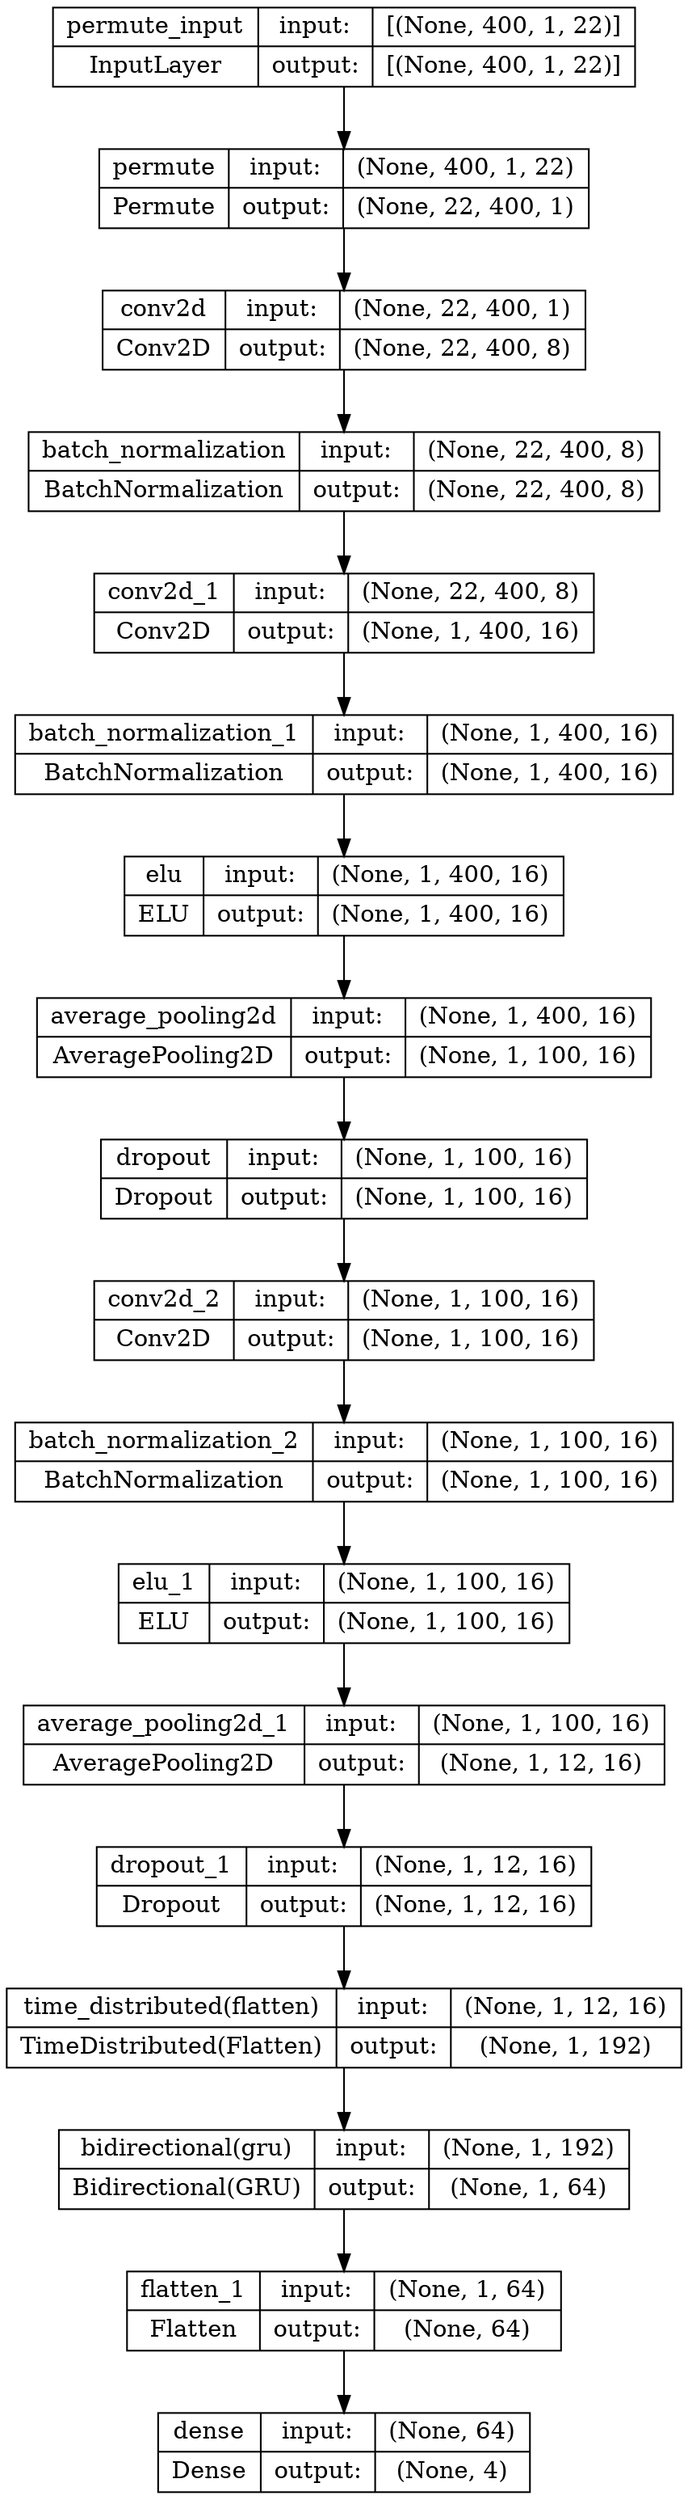digraph G {
	graph [bb="0,0,401,1458",
		concentrate=True,
		dpi=96,
		rankdir=TB
	];
	node [label="\N",
		shape=record
	];
	139694701853616	[height=0.65278,
		label="{permute_input|InputLayer}|{input:|output:}|{{[(None, 400, 1, 22)]}|{[(None, 400, 1, 22)]}}",
		pos="200.5,1434.5",
		rects="27.5,1434.5,149.5,1457.5 27.5,1411.5,149.5,1434.5 149.5,1434.5,217.5,1457.5 149.5,1411.5,217.5,1434.5 217.5,1434.5,373.5,1457.5 \
217.5,1411.5,373.5,1434.5",
		width=4.8056];
	139694732142112	[height=0.65278,
		label="{permute|Permute}|{input:|output:}|{{(None, 400, 1, 22)}|{(None, 22, 400, 1)}}",
		pos="200.5,1351.5",
		rects="55,1351.5,132,1374.5 55,1328.5,132,1351.5 132,1351.5,200,1374.5 132,1328.5,200,1351.5 200,1351.5,346,1374.5 200,1328.5,346,1351.5",
		width=4.0417];
	139694701853616 -> 139694732142112	[pos="e,200.5,1374.6 200.5,1411.4 200.5,1403.2 200.5,1393.7 200.5,1384.7"];
	139694729988416	[height=0.65278,
		label="{conv2d|Conv2D}|{input:|output:}|{{(None, 22, 400, 1)}|{(None, 22, 400, 8)}}",
		pos="200.5,1268.5",
		rects="57,1268.5,130,1291.5 57,1245.5,130,1268.5 130,1268.5,198,1291.5 130,1245.5,198,1268.5 198,1268.5,344,1291.5 198,1245.5,344,1268.5",
		width=3.9861];
	139694732142112 -> 139694729988416	[pos="e,200.5,1291.6 200.5,1328.4 200.5,1320.2 200.5,1310.7 200.5,1301.7"];
	139694729990144	[height=0.65278,
		label="{batch_normalization|BatchNormalization}|{input:|output:}|{{(None, 22, 400, 8)}|{(None, 22, 400, 8)}}",
		pos="200.5,1185.5",
		rects="13,1185.5,174,1208.5 13,1162.5,174,1185.5 174,1185.5,242,1208.5 174,1162.5,242,1185.5 242,1185.5,388,1208.5 242,1162.5,388,1185.5",
		width=5.2083];
	139694729988416 -> 139694729990144	[pos="e,200.5,1208.6 200.5,1245.4 200.5,1237.2 200.5,1227.7 200.5,1218.7"];
	139694714237520	[height=0.65278,
		label="{conv2d_1|Conv2D}|{input:|output:}|{{(None, 22, 400, 8)}|{(None, 1, 400, 16)}}",
		pos="200.5,1102.5",
		rects="52,1102.5,135,1125.5 52,1079.5,135,1102.5 135,1102.5,203,1125.5 135,1079.5,203,1102.5 203,1102.5,349,1125.5 203,1079.5,349,1102.5",
		width=4.125];
	139694729990144 -> 139694714237520	[pos="e,200.5,1125.6 200.5,1162.4 200.5,1154.2 200.5,1144.7 200.5,1135.7"];
	139694714237616	[height=0.65278,
		label="{batch_normalization_1|BatchNormalization}|{input:|output:}|{{(None, 1, 400, 16)}|{(None, 1, 400, 16)}}",
		pos="200.5,1019.5",
		rects="5,1019.5,182,1042.5 5,996.5,182,1019.5 182,1019.5,250,1042.5 182,996.5,250,1019.5 250,1019.5,396,1042.5 250,996.5,396,1019.5",
		width=5.4306];
	139694714237520 -> 139694714237616	[pos="e,200.5,1042.6 200.5,1079.4 200.5,1071.2 200.5,1061.7 200.5,1052.7"];
	139694714239008	[height=0.65278,
		label="{elu|ELU}|{input:|output:}|{{(None, 1, 400, 16)}|{(None, 1, 400, 16)}}",
		pos="200.5,936.5",
		rects="70,936.5,117,959.5 70,913.5,117,936.5 117,936.5,185,959.5 117,913.5,185,936.5 185,936.5,331,959.5 185,913.5,331,936.5",
		width=3.625];
	139694714237616 -> 139694714239008	[pos="e,200.5,959.61 200.5,996.37 200.5,988.15 200.5,978.66 200.5,969.73"];
	139694714240256	[height=0.65278,
		label="{average_pooling2d|AveragePooling2D}|{input:|output:}|{{(None, 1, 400, 16)}|{(None, 1, 100, 16)}}",
		pos="200.5,853.5",
		rects="18,853.5,169,876.5 18,830.5,169,853.5 169,853.5,237,876.5 169,830.5,237,853.5 237,853.5,383,876.5 237,830.5,383,853.5",
		width=5.0694];
	139694714239008 -> 139694714240256	[pos="e,200.5,876.61 200.5,913.37 200.5,905.15 200.5,895.66 200.5,886.73"];
	139694714240976	[height=0.65278,
		label="{dropout|Dropout}|{input:|output:}|{{(None, 1, 100, 16)}|{(None, 1, 100, 16)}}",
		pos="200.5,770.5",
		rects="56,770.5,131,793.5 56,747.5,131,770.5 131,770.5,199,793.5 131,747.5,199,770.5 199,770.5,345,793.5 199,747.5,345,770.5",
		width=4.0139];
	139694714240256 -> 139694714240976	[pos="e,200.5,793.61 200.5,830.37 200.5,822.15 200.5,812.66 200.5,803.73"];
	139694701838976	[height=0.65278,
		label="{conv2d_2|Conv2D}|{input:|output:}|{{(None, 1, 100, 16)}|{(None, 1, 100, 16)}}",
		pos="200.5,687.5",
		rects="52,687.5,135,710.5 52,664.5,135,687.5 135,687.5,203,710.5 135,664.5,203,687.5 203,687.5,349,710.5 203,664.5,349,687.5",
		width=4.125];
	139694714240976 -> 139694701838976	[pos="e,200.5,710.61 200.5,747.37 200.5,739.15 200.5,729.66 200.5,720.73"];
	139694701839312	[height=0.65278,
		label="{batch_normalization_2|BatchNormalization}|{input:|output:}|{{(None, 1, 100, 16)}|{(None, 1, 100, 16)}}",
		pos="200.5,604.5",
		rects="5,604.5,182,627.5 5,581.5,182,604.5 182,604.5,250,627.5 182,581.5,250,604.5 250,604.5,396,627.5 250,581.5,396,604.5",
		width=5.4306];
	139694701838976 -> 139694701839312	[pos="e,200.5,627.61 200.5,664.37 200.5,656.15 200.5,646.66 200.5,637.73"];
	139694701840656	[height=0.65278,
		label="{elu_1|ELU}|{input:|output:}|{{(None, 1, 100, 16)}|{(None, 1, 100, 16)}}",
		pos="200.5,521.5",
		rects="66.5,521.5,120.5,544.5 66.5,498.5,120.5,521.5 120.5,521.5,188.5,544.5 120.5,498.5,188.5,521.5 188.5,521.5,334.5,544.5 188.5,498.5,\
334.5,521.5",
		width=3.7222];
	139694701839312 -> 139694701840656	[pos="e,200.5,544.61 200.5,581.37 200.5,573.15 200.5,563.66 200.5,554.73"];
	139694701841904	[height=0.65278,
		label="{average_pooling2d_1|AveragePooling2D}|{input:|output:}|{{(None, 1, 100, 16)}|{(None, 1, 12, 16)}}",
		pos="200.5,438.5",
		rects="10,438.5,177,461.5 10,415.5,177,438.5 177,438.5,245,461.5 177,415.5,245,438.5 245,438.5,391,461.5 245,415.5,391,438.5",
		width=5.2917];
	139694701840656 -> 139694701841904	[pos="e,200.5,461.61 200.5,498.37 200.5,490.15 200.5,480.66 200.5,471.73"];
	139694701842624	[height=0.65278,
		label="{dropout_1|Dropout}|{input:|output:}|{{(None, 1, 12, 16)}|{(None, 1, 12, 16)}}",
		pos="200.5,355.5",
		rects="53.5,355.5,142.5,378.5 53.5,332.5,142.5,355.5 142.5,355.5,210.5,378.5 142.5,332.5,210.5,355.5 210.5,355.5,347.5,378.5 210.5,332.5,\
347.5,355.5",
		width=4.0833];
	139694701841904 -> 139694701842624	[pos="e,200.5,378.61 200.5,415.37 200.5,407.15 200.5,397.66 200.5,388.73"];
	139694701843872	[height=0.65278,
		label="{time_distributed(flatten)|TimeDistributed(Flatten)}|{input:|output:}|{{(None, 1, 12, 16)}|{(None, 1, 192)}}",
		pos="200.5,272.5",
		rects="-2.8422e-14,272.5,196,295.5 -2.8422e-14,249.5,196,272.5 196,272.5,264,295.5 196,249.5,264,272.5 264,272.5,401,295.5 264,249.5,401,\
272.5",
		width=5.5694];
	139694701842624 -> 139694701843872	[pos="e,200.5,295.61 200.5,332.37 200.5,324.15 200.5,314.66 200.5,305.73"];
	139694701846848	[height=0.65278,
		label="{bidirectional(gru)|Bidirectional(GRU)}|{input:|output:}|{{(None, 1, 192)}|{(None, 1, 64)}}",
		pos="200.5,189.5",
		rects="31,189.5,183,212.5 31,166.5,183,189.5 183,189.5,251,212.5 183,166.5,251,189.5 251,189.5,370,212.5 251,166.5,370,189.5",
		width=4.7083];
	139694701843872 -> 139694701846848	[pos="e,200.5,212.61 200.5,249.37 200.5,241.15 200.5,231.66 200.5,222.73"];
	139694701852608	[height=0.65278,
		label="{flatten_1|Flatten}|{input:|output:}|{{(None, 1, 64)}|{(None, 64)}}",
		pos="200.5,106.5",
		rects="71.5,106.5,151.5,129.5 71.5,83.5,151.5,106.5 151.5,106.5,219.5,129.5 151.5,83.5,219.5,106.5 219.5,106.5,329.5,129.5 219.5,83.5,329.5,\
106.5",
		width=3.5833];
	139694701846848 -> 139694701852608	[pos="e,200.5,129.61 200.5,166.37 200.5,158.15 200.5,148.66 200.5,139.73"];
	139694701853424	[height=0.65278,
		label="{dense|Dense}|{input:|output:}|{{(None, 64)}|{(None, 4)}}",
		pos="200.5,23.5",
		rects="90,23.5,151,46.5 90,0.5,151,23.5 151,23.5,219,46.5 151,0.5,219,23.5 219,23.5,311,46.5 219,0.5,311,23.5",
		width=3.0694];
	139694701852608 -> 139694701853424	[pos="e,200.5,46.607 200.5,83.366 200.5,75.152 200.5,65.658 200.5,56.725"];
}
